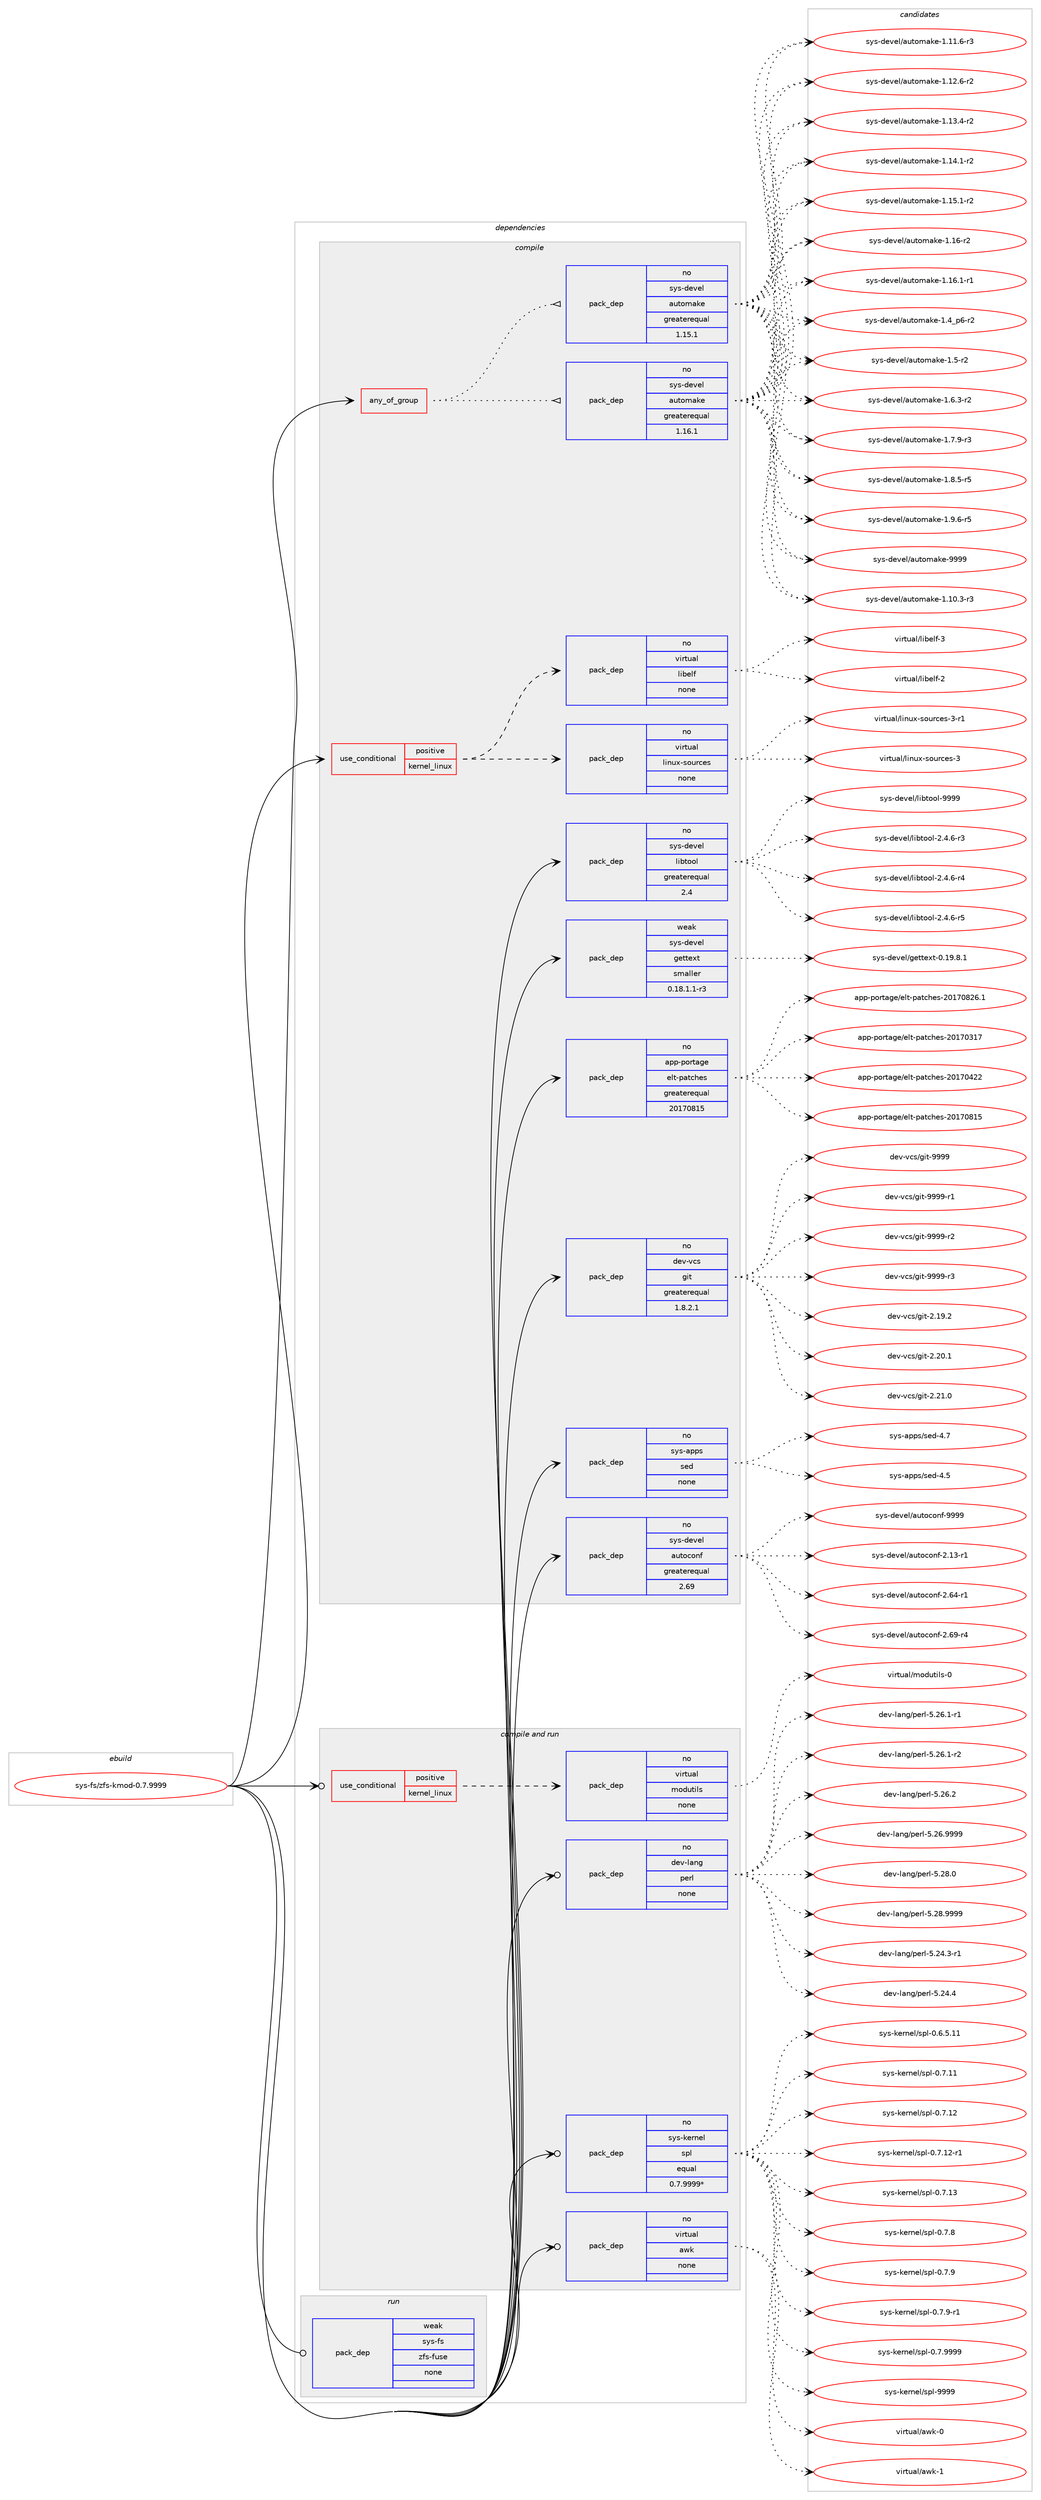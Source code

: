 digraph prolog {

# *************
# Graph options
# *************

newrank=true;
concentrate=true;
compound=true;
graph [rankdir=LR,fontname=Helvetica,fontsize=10,ranksep=1.5];#, ranksep=2.5, nodesep=0.2];
edge  [arrowhead=vee];
node  [fontname=Helvetica,fontsize=10];

# **********
# The ebuild
# **********

subgraph cluster_leftcol {
color=gray;
rank=same;
label=<<i>ebuild</i>>;
id [label="sys-fs/zfs-kmod-0.7.9999", color=red, width=4, href="../sys-fs/zfs-kmod-0.7.9999.svg"];
}

# ****************
# The dependencies
# ****************

subgraph cluster_midcol {
color=gray;
label=<<i>dependencies</i>>;
subgraph cluster_compile {
fillcolor="#eeeeee";
style=filled;
label=<<i>compile</i>>;
subgraph any27553 {
dependency1733912 [label=<<TABLE BORDER="0" CELLBORDER="1" CELLSPACING="0" CELLPADDING="4"><TR><TD CELLPADDING="10">any_of_group</TD></TR></TABLE>>, shape=none, color=red];subgraph pack1244433 {
dependency1733913 [label=<<TABLE BORDER="0" CELLBORDER="1" CELLSPACING="0" CELLPADDING="4" WIDTH="220"><TR><TD ROWSPAN="6" CELLPADDING="30">pack_dep</TD></TR><TR><TD WIDTH="110">no</TD></TR><TR><TD>sys-devel</TD></TR><TR><TD>automake</TD></TR><TR><TD>greaterequal</TD></TR><TR><TD>1.16.1</TD></TR></TABLE>>, shape=none, color=blue];
}
dependency1733912:e -> dependency1733913:w [weight=20,style="dotted",arrowhead="oinv"];
subgraph pack1244434 {
dependency1733914 [label=<<TABLE BORDER="0" CELLBORDER="1" CELLSPACING="0" CELLPADDING="4" WIDTH="220"><TR><TD ROWSPAN="6" CELLPADDING="30">pack_dep</TD></TR><TR><TD WIDTH="110">no</TD></TR><TR><TD>sys-devel</TD></TR><TR><TD>automake</TD></TR><TR><TD>greaterequal</TD></TR><TR><TD>1.15.1</TD></TR></TABLE>>, shape=none, color=blue];
}
dependency1733912:e -> dependency1733914:w [weight=20,style="dotted",arrowhead="oinv"];
}
id:e -> dependency1733912:w [weight=20,style="solid",arrowhead="vee"];
subgraph cond461008 {
dependency1733915 [label=<<TABLE BORDER="0" CELLBORDER="1" CELLSPACING="0" CELLPADDING="4"><TR><TD ROWSPAN="3" CELLPADDING="10">use_conditional</TD></TR><TR><TD>positive</TD></TR><TR><TD>kernel_linux</TD></TR></TABLE>>, shape=none, color=red];
subgraph pack1244435 {
dependency1733916 [label=<<TABLE BORDER="0" CELLBORDER="1" CELLSPACING="0" CELLPADDING="4" WIDTH="220"><TR><TD ROWSPAN="6" CELLPADDING="30">pack_dep</TD></TR><TR><TD WIDTH="110">no</TD></TR><TR><TD>virtual</TD></TR><TR><TD>linux-sources</TD></TR><TR><TD>none</TD></TR><TR><TD></TD></TR></TABLE>>, shape=none, color=blue];
}
dependency1733915:e -> dependency1733916:w [weight=20,style="dashed",arrowhead="vee"];
subgraph pack1244436 {
dependency1733917 [label=<<TABLE BORDER="0" CELLBORDER="1" CELLSPACING="0" CELLPADDING="4" WIDTH="220"><TR><TD ROWSPAN="6" CELLPADDING="30">pack_dep</TD></TR><TR><TD WIDTH="110">no</TD></TR><TR><TD>virtual</TD></TR><TR><TD>libelf</TD></TR><TR><TD>none</TD></TR><TR><TD></TD></TR></TABLE>>, shape=none, color=blue];
}
dependency1733915:e -> dependency1733917:w [weight=20,style="dashed",arrowhead="vee"];
}
id:e -> dependency1733915:w [weight=20,style="solid",arrowhead="vee"];
subgraph pack1244437 {
dependency1733918 [label=<<TABLE BORDER="0" CELLBORDER="1" CELLSPACING="0" CELLPADDING="4" WIDTH="220"><TR><TD ROWSPAN="6" CELLPADDING="30">pack_dep</TD></TR><TR><TD WIDTH="110">no</TD></TR><TR><TD>app-portage</TD></TR><TR><TD>elt-patches</TD></TR><TR><TD>greaterequal</TD></TR><TR><TD>20170815</TD></TR></TABLE>>, shape=none, color=blue];
}
id:e -> dependency1733918:w [weight=20,style="solid",arrowhead="vee"];
subgraph pack1244438 {
dependency1733919 [label=<<TABLE BORDER="0" CELLBORDER="1" CELLSPACING="0" CELLPADDING="4" WIDTH="220"><TR><TD ROWSPAN="6" CELLPADDING="30">pack_dep</TD></TR><TR><TD WIDTH="110">no</TD></TR><TR><TD>dev-vcs</TD></TR><TR><TD>git</TD></TR><TR><TD>greaterequal</TD></TR><TR><TD>1.8.2.1</TD></TR></TABLE>>, shape=none, color=blue];
}
id:e -> dependency1733919:w [weight=20,style="solid",arrowhead="vee"];
subgraph pack1244439 {
dependency1733920 [label=<<TABLE BORDER="0" CELLBORDER="1" CELLSPACING="0" CELLPADDING="4" WIDTH="220"><TR><TD ROWSPAN="6" CELLPADDING="30">pack_dep</TD></TR><TR><TD WIDTH="110">no</TD></TR><TR><TD>sys-apps</TD></TR><TR><TD>sed</TD></TR><TR><TD>none</TD></TR><TR><TD></TD></TR></TABLE>>, shape=none, color=blue];
}
id:e -> dependency1733920:w [weight=20,style="solid",arrowhead="vee"];
subgraph pack1244440 {
dependency1733921 [label=<<TABLE BORDER="0" CELLBORDER="1" CELLSPACING="0" CELLPADDING="4" WIDTH="220"><TR><TD ROWSPAN="6" CELLPADDING="30">pack_dep</TD></TR><TR><TD WIDTH="110">no</TD></TR><TR><TD>sys-devel</TD></TR><TR><TD>autoconf</TD></TR><TR><TD>greaterequal</TD></TR><TR><TD>2.69</TD></TR></TABLE>>, shape=none, color=blue];
}
id:e -> dependency1733921:w [weight=20,style="solid",arrowhead="vee"];
subgraph pack1244441 {
dependency1733922 [label=<<TABLE BORDER="0" CELLBORDER="1" CELLSPACING="0" CELLPADDING="4" WIDTH="220"><TR><TD ROWSPAN="6" CELLPADDING="30">pack_dep</TD></TR><TR><TD WIDTH="110">no</TD></TR><TR><TD>sys-devel</TD></TR><TR><TD>libtool</TD></TR><TR><TD>greaterequal</TD></TR><TR><TD>2.4</TD></TR></TABLE>>, shape=none, color=blue];
}
id:e -> dependency1733922:w [weight=20,style="solid",arrowhead="vee"];
subgraph pack1244442 {
dependency1733923 [label=<<TABLE BORDER="0" CELLBORDER="1" CELLSPACING="0" CELLPADDING="4" WIDTH="220"><TR><TD ROWSPAN="6" CELLPADDING="30">pack_dep</TD></TR><TR><TD WIDTH="110">weak</TD></TR><TR><TD>sys-devel</TD></TR><TR><TD>gettext</TD></TR><TR><TD>smaller</TD></TR><TR><TD>0.18.1.1-r3</TD></TR></TABLE>>, shape=none, color=blue];
}
id:e -> dependency1733923:w [weight=20,style="solid",arrowhead="vee"];
}
subgraph cluster_compileandrun {
fillcolor="#eeeeee";
style=filled;
label=<<i>compile and run</i>>;
subgraph cond461009 {
dependency1733924 [label=<<TABLE BORDER="0" CELLBORDER="1" CELLSPACING="0" CELLPADDING="4"><TR><TD ROWSPAN="3" CELLPADDING="10">use_conditional</TD></TR><TR><TD>positive</TD></TR><TR><TD>kernel_linux</TD></TR></TABLE>>, shape=none, color=red];
subgraph pack1244443 {
dependency1733925 [label=<<TABLE BORDER="0" CELLBORDER="1" CELLSPACING="0" CELLPADDING="4" WIDTH="220"><TR><TD ROWSPAN="6" CELLPADDING="30">pack_dep</TD></TR><TR><TD WIDTH="110">no</TD></TR><TR><TD>virtual</TD></TR><TR><TD>modutils</TD></TR><TR><TD>none</TD></TR><TR><TD></TD></TR></TABLE>>, shape=none, color=blue];
}
dependency1733924:e -> dependency1733925:w [weight=20,style="dashed",arrowhead="vee"];
}
id:e -> dependency1733924:w [weight=20,style="solid",arrowhead="odotvee"];
subgraph pack1244444 {
dependency1733926 [label=<<TABLE BORDER="0" CELLBORDER="1" CELLSPACING="0" CELLPADDING="4" WIDTH="220"><TR><TD ROWSPAN="6" CELLPADDING="30">pack_dep</TD></TR><TR><TD WIDTH="110">no</TD></TR><TR><TD>dev-lang</TD></TR><TR><TD>perl</TD></TR><TR><TD>none</TD></TR><TR><TD></TD></TR></TABLE>>, shape=none, color=blue];
}
id:e -> dependency1733926:w [weight=20,style="solid",arrowhead="odotvee"];
subgraph pack1244445 {
dependency1733927 [label=<<TABLE BORDER="0" CELLBORDER="1" CELLSPACING="0" CELLPADDING="4" WIDTH="220"><TR><TD ROWSPAN="6" CELLPADDING="30">pack_dep</TD></TR><TR><TD WIDTH="110">no</TD></TR><TR><TD>sys-kernel</TD></TR><TR><TD>spl</TD></TR><TR><TD>equal</TD></TR><TR><TD>0.7.9999*</TD></TR></TABLE>>, shape=none, color=blue];
}
id:e -> dependency1733927:w [weight=20,style="solid",arrowhead="odotvee"];
subgraph pack1244446 {
dependency1733928 [label=<<TABLE BORDER="0" CELLBORDER="1" CELLSPACING="0" CELLPADDING="4" WIDTH="220"><TR><TD ROWSPAN="6" CELLPADDING="30">pack_dep</TD></TR><TR><TD WIDTH="110">no</TD></TR><TR><TD>virtual</TD></TR><TR><TD>awk</TD></TR><TR><TD>none</TD></TR><TR><TD></TD></TR></TABLE>>, shape=none, color=blue];
}
id:e -> dependency1733928:w [weight=20,style="solid",arrowhead="odotvee"];
}
subgraph cluster_run {
fillcolor="#eeeeee";
style=filled;
label=<<i>run</i>>;
subgraph pack1244447 {
dependency1733929 [label=<<TABLE BORDER="0" CELLBORDER="1" CELLSPACING="0" CELLPADDING="4" WIDTH="220"><TR><TD ROWSPAN="6" CELLPADDING="30">pack_dep</TD></TR><TR><TD WIDTH="110">weak</TD></TR><TR><TD>sys-fs</TD></TR><TR><TD>zfs-fuse</TD></TR><TR><TD>none</TD></TR><TR><TD></TD></TR></TABLE>>, shape=none, color=blue];
}
id:e -> dependency1733929:w [weight=20,style="solid",arrowhead="odot"];
}
}

# **************
# The candidates
# **************

subgraph cluster_choices {
rank=same;
color=gray;
label=<<i>candidates</i>>;

subgraph choice1244433 {
color=black;
nodesep=1;
choice11512111545100101118101108479711711611110997107101454946494846514511451 [label="sys-devel/automake-1.10.3-r3", color=red, width=4,href="../sys-devel/automake-1.10.3-r3.svg"];
choice11512111545100101118101108479711711611110997107101454946494946544511451 [label="sys-devel/automake-1.11.6-r3", color=red, width=4,href="../sys-devel/automake-1.11.6-r3.svg"];
choice11512111545100101118101108479711711611110997107101454946495046544511450 [label="sys-devel/automake-1.12.6-r2", color=red, width=4,href="../sys-devel/automake-1.12.6-r2.svg"];
choice11512111545100101118101108479711711611110997107101454946495146524511450 [label="sys-devel/automake-1.13.4-r2", color=red, width=4,href="../sys-devel/automake-1.13.4-r2.svg"];
choice11512111545100101118101108479711711611110997107101454946495246494511450 [label="sys-devel/automake-1.14.1-r2", color=red, width=4,href="../sys-devel/automake-1.14.1-r2.svg"];
choice11512111545100101118101108479711711611110997107101454946495346494511450 [label="sys-devel/automake-1.15.1-r2", color=red, width=4,href="../sys-devel/automake-1.15.1-r2.svg"];
choice1151211154510010111810110847971171161111099710710145494649544511450 [label="sys-devel/automake-1.16-r2", color=red, width=4,href="../sys-devel/automake-1.16-r2.svg"];
choice11512111545100101118101108479711711611110997107101454946495446494511449 [label="sys-devel/automake-1.16.1-r1", color=red, width=4,href="../sys-devel/automake-1.16.1-r1.svg"];
choice115121115451001011181011084797117116111109971071014549465295112544511450 [label="sys-devel/automake-1.4_p6-r2", color=red, width=4,href="../sys-devel/automake-1.4_p6-r2.svg"];
choice11512111545100101118101108479711711611110997107101454946534511450 [label="sys-devel/automake-1.5-r2", color=red, width=4,href="../sys-devel/automake-1.5-r2.svg"];
choice115121115451001011181011084797117116111109971071014549465446514511450 [label="sys-devel/automake-1.6.3-r2", color=red, width=4,href="../sys-devel/automake-1.6.3-r2.svg"];
choice115121115451001011181011084797117116111109971071014549465546574511451 [label="sys-devel/automake-1.7.9-r3", color=red, width=4,href="../sys-devel/automake-1.7.9-r3.svg"];
choice115121115451001011181011084797117116111109971071014549465646534511453 [label="sys-devel/automake-1.8.5-r5", color=red, width=4,href="../sys-devel/automake-1.8.5-r5.svg"];
choice115121115451001011181011084797117116111109971071014549465746544511453 [label="sys-devel/automake-1.9.6-r5", color=red, width=4,href="../sys-devel/automake-1.9.6-r5.svg"];
choice115121115451001011181011084797117116111109971071014557575757 [label="sys-devel/automake-9999", color=red, width=4,href="../sys-devel/automake-9999.svg"];
dependency1733913:e -> choice11512111545100101118101108479711711611110997107101454946494846514511451:w [style=dotted,weight="100"];
dependency1733913:e -> choice11512111545100101118101108479711711611110997107101454946494946544511451:w [style=dotted,weight="100"];
dependency1733913:e -> choice11512111545100101118101108479711711611110997107101454946495046544511450:w [style=dotted,weight="100"];
dependency1733913:e -> choice11512111545100101118101108479711711611110997107101454946495146524511450:w [style=dotted,weight="100"];
dependency1733913:e -> choice11512111545100101118101108479711711611110997107101454946495246494511450:w [style=dotted,weight="100"];
dependency1733913:e -> choice11512111545100101118101108479711711611110997107101454946495346494511450:w [style=dotted,weight="100"];
dependency1733913:e -> choice1151211154510010111810110847971171161111099710710145494649544511450:w [style=dotted,weight="100"];
dependency1733913:e -> choice11512111545100101118101108479711711611110997107101454946495446494511449:w [style=dotted,weight="100"];
dependency1733913:e -> choice115121115451001011181011084797117116111109971071014549465295112544511450:w [style=dotted,weight="100"];
dependency1733913:e -> choice11512111545100101118101108479711711611110997107101454946534511450:w [style=dotted,weight="100"];
dependency1733913:e -> choice115121115451001011181011084797117116111109971071014549465446514511450:w [style=dotted,weight="100"];
dependency1733913:e -> choice115121115451001011181011084797117116111109971071014549465546574511451:w [style=dotted,weight="100"];
dependency1733913:e -> choice115121115451001011181011084797117116111109971071014549465646534511453:w [style=dotted,weight="100"];
dependency1733913:e -> choice115121115451001011181011084797117116111109971071014549465746544511453:w [style=dotted,weight="100"];
dependency1733913:e -> choice115121115451001011181011084797117116111109971071014557575757:w [style=dotted,weight="100"];
}
subgraph choice1244434 {
color=black;
nodesep=1;
choice11512111545100101118101108479711711611110997107101454946494846514511451 [label="sys-devel/automake-1.10.3-r3", color=red, width=4,href="../sys-devel/automake-1.10.3-r3.svg"];
choice11512111545100101118101108479711711611110997107101454946494946544511451 [label="sys-devel/automake-1.11.6-r3", color=red, width=4,href="../sys-devel/automake-1.11.6-r3.svg"];
choice11512111545100101118101108479711711611110997107101454946495046544511450 [label="sys-devel/automake-1.12.6-r2", color=red, width=4,href="../sys-devel/automake-1.12.6-r2.svg"];
choice11512111545100101118101108479711711611110997107101454946495146524511450 [label="sys-devel/automake-1.13.4-r2", color=red, width=4,href="../sys-devel/automake-1.13.4-r2.svg"];
choice11512111545100101118101108479711711611110997107101454946495246494511450 [label="sys-devel/automake-1.14.1-r2", color=red, width=4,href="../sys-devel/automake-1.14.1-r2.svg"];
choice11512111545100101118101108479711711611110997107101454946495346494511450 [label="sys-devel/automake-1.15.1-r2", color=red, width=4,href="../sys-devel/automake-1.15.1-r2.svg"];
choice1151211154510010111810110847971171161111099710710145494649544511450 [label="sys-devel/automake-1.16-r2", color=red, width=4,href="../sys-devel/automake-1.16-r2.svg"];
choice11512111545100101118101108479711711611110997107101454946495446494511449 [label="sys-devel/automake-1.16.1-r1", color=red, width=4,href="../sys-devel/automake-1.16.1-r1.svg"];
choice115121115451001011181011084797117116111109971071014549465295112544511450 [label="sys-devel/automake-1.4_p6-r2", color=red, width=4,href="../sys-devel/automake-1.4_p6-r2.svg"];
choice11512111545100101118101108479711711611110997107101454946534511450 [label="sys-devel/automake-1.5-r2", color=red, width=4,href="../sys-devel/automake-1.5-r2.svg"];
choice115121115451001011181011084797117116111109971071014549465446514511450 [label="sys-devel/automake-1.6.3-r2", color=red, width=4,href="../sys-devel/automake-1.6.3-r2.svg"];
choice115121115451001011181011084797117116111109971071014549465546574511451 [label="sys-devel/automake-1.7.9-r3", color=red, width=4,href="../sys-devel/automake-1.7.9-r3.svg"];
choice115121115451001011181011084797117116111109971071014549465646534511453 [label="sys-devel/automake-1.8.5-r5", color=red, width=4,href="../sys-devel/automake-1.8.5-r5.svg"];
choice115121115451001011181011084797117116111109971071014549465746544511453 [label="sys-devel/automake-1.9.6-r5", color=red, width=4,href="../sys-devel/automake-1.9.6-r5.svg"];
choice115121115451001011181011084797117116111109971071014557575757 [label="sys-devel/automake-9999", color=red, width=4,href="../sys-devel/automake-9999.svg"];
dependency1733914:e -> choice11512111545100101118101108479711711611110997107101454946494846514511451:w [style=dotted,weight="100"];
dependency1733914:e -> choice11512111545100101118101108479711711611110997107101454946494946544511451:w [style=dotted,weight="100"];
dependency1733914:e -> choice11512111545100101118101108479711711611110997107101454946495046544511450:w [style=dotted,weight="100"];
dependency1733914:e -> choice11512111545100101118101108479711711611110997107101454946495146524511450:w [style=dotted,weight="100"];
dependency1733914:e -> choice11512111545100101118101108479711711611110997107101454946495246494511450:w [style=dotted,weight="100"];
dependency1733914:e -> choice11512111545100101118101108479711711611110997107101454946495346494511450:w [style=dotted,weight="100"];
dependency1733914:e -> choice1151211154510010111810110847971171161111099710710145494649544511450:w [style=dotted,weight="100"];
dependency1733914:e -> choice11512111545100101118101108479711711611110997107101454946495446494511449:w [style=dotted,weight="100"];
dependency1733914:e -> choice115121115451001011181011084797117116111109971071014549465295112544511450:w [style=dotted,weight="100"];
dependency1733914:e -> choice11512111545100101118101108479711711611110997107101454946534511450:w [style=dotted,weight="100"];
dependency1733914:e -> choice115121115451001011181011084797117116111109971071014549465446514511450:w [style=dotted,weight="100"];
dependency1733914:e -> choice115121115451001011181011084797117116111109971071014549465546574511451:w [style=dotted,weight="100"];
dependency1733914:e -> choice115121115451001011181011084797117116111109971071014549465646534511453:w [style=dotted,weight="100"];
dependency1733914:e -> choice115121115451001011181011084797117116111109971071014549465746544511453:w [style=dotted,weight="100"];
dependency1733914:e -> choice115121115451001011181011084797117116111109971071014557575757:w [style=dotted,weight="100"];
}
subgraph choice1244435 {
color=black;
nodesep=1;
choice118105114116117971084710810511011712045115111117114991011154551 [label="virtual/linux-sources-3", color=red, width=4,href="../virtual/linux-sources-3.svg"];
choice1181051141161179710847108105110117120451151111171149910111545514511449 [label="virtual/linux-sources-3-r1", color=red, width=4,href="../virtual/linux-sources-3-r1.svg"];
dependency1733916:e -> choice118105114116117971084710810511011712045115111117114991011154551:w [style=dotted,weight="100"];
dependency1733916:e -> choice1181051141161179710847108105110117120451151111171149910111545514511449:w [style=dotted,weight="100"];
}
subgraph choice1244436 {
color=black;
nodesep=1;
choice1181051141161179710847108105981011081024550 [label="virtual/libelf-2", color=red, width=4,href="../virtual/libelf-2.svg"];
choice1181051141161179710847108105981011081024551 [label="virtual/libelf-3", color=red, width=4,href="../virtual/libelf-3.svg"];
dependency1733917:e -> choice1181051141161179710847108105981011081024550:w [style=dotted,weight="100"];
dependency1733917:e -> choice1181051141161179710847108105981011081024551:w [style=dotted,weight="100"];
}
subgraph choice1244437 {
color=black;
nodesep=1;
choice97112112451121111141169710310147101108116451129711699104101115455048495548514955 [label="app-portage/elt-patches-20170317", color=red, width=4,href="../app-portage/elt-patches-20170317.svg"];
choice97112112451121111141169710310147101108116451129711699104101115455048495548525050 [label="app-portage/elt-patches-20170422", color=red, width=4,href="../app-portage/elt-patches-20170422.svg"];
choice97112112451121111141169710310147101108116451129711699104101115455048495548564953 [label="app-portage/elt-patches-20170815", color=red, width=4,href="../app-portage/elt-patches-20170815.svg"];
choice971121124511211111411697103101471011081164511297116991041011154550484955485650544649 [label="app-portage/elt-patches-20170826.1", color=red, width=4,href="../app-portage/elt-patches-20170826.1.svg"];
dependency1733918:e -> choice97112112451121111141169710310147101108116451129711699104101115455048495548514955:w [style=dotted,weight="100"];
dependency1733918:e -> choice97112112451121111141169710310147101108116451129711699104101115455048495548525050:w [style=dotted,weight="100"];
dependency1733918:e -> choice97112112451121111141169710310147101108116451129711699104101115455048495548564953:w [style=dotted,weight="100"];
dependency1733918:e -> choice971121124511211111411697103101471011081164511297116991041011154550484955485650544649:w [style=dotted,weight="100"];
}
subgraph choice1244438 {
color=black;
nodesep=1;
choice10010111845118991154710310511645504649574650 [label="dev-vcs/git-2.19.2", color=red, width=4,href="../dev-vcs/git-2.19.2.svg"];
choice10010111845118991154710310511645504650484649 [label="dev-vcs/git-2.20.1", color=red, width=4,href="../dev-vcs/git-2.20.1.svg"];
choice10010111845118991154710310511645504650494648 [label="dev-vcs/git-2.21.0", color=red, width=4,href="../dev-vcs/git-2.21.0.svg"];
choice1001011184511899115471031051164557575757 [label="dev-vcs/git-9999", color=red, width=4,href="../dev-vcs/git-9999.svg"];
choice10010111845118991154710310511645575757574511449 [label="dev-vcs/git-9999-r1", color=red, width=4,href="../dev-vcs/git-9999-r1.svg"];
choice10010111845118991154710310511645575757574511450 [label="dev-vcs/git-9999-r2", color=red, width=4,href="../dev-vcs/git-9999-r2.svg"];
choice10010111845118991154710310511645575757574511451 [label="dev-vcs/git-9999-r3", color=red, width=4,href="../dev-vcs/git-9999-r3.svg"];
dependency1733919:e -> choice10010111845118991154710310511645504649574650:w [style=dotted,weight="100"];
dependency1733919:e -> choice10010111845118991154710310511645504650484649:w [style=dotted,weight="100"];
dependency1733919:e -> choice10010111845118991154710310511645504650494648:w [style=dotted,weight="100"];
dependency1733919:e -> choice1001011184511899115471031051164557575757:w [style=dotted,weight="100"];
dependency1733919:e -> choice10010111845118991154710310511645575757574511449:w [style=dotted,weight="100"];
dependency1733919:e -> choice10010111845118991154710310511645575757574511450:w [style=dotted,weight="100"];
dependency1733919:e -> choice10010111845118991154710310511645575757574511451:w [style=dotted,weight="100"];
}
subgraph choice1244439 {
color=black;
nodesep=1;
choice11512111545971121121154711510110045524653 [label="sys-apps/sed-4.5", color=red, width=4,href="../sys-apps/sed-4.5.svg"];
choice11512111545971121121154711510110045524655 [label="sys-apps/sed-4.7", color=red, width=4,href="../sys-apps/sed-4.7.svg"];
dependency1733920:e -> choice11512111545971121121154711510110045524653:w [style=dotted,weight="100"];
dependency1733920:e -> choice11512111545971121121154711510110045524655:w [style=dotted,weight="100"];
}
subgraph choice1244440 {
color=black;
nodesep=1;
choice1151211154510010111810110847971171161119911111010245504649514511449 [label="sys-devel/autoconf-2.13-r1", color=red, width=4,href="../sys-devel/autoconf-2.13-r1.svg"];
choice1151211154510010111810110847971171161119911111010245504654524511449 [label="sys-devel/autoconf-2.64-r1", color=red, width=4,href="../sys-devel/autoconf-2.64-r1.svg"];
choice1151211154510010111810110847971171161119911111010245504654574511452 [label="sys-devel/autoconf-2.69-r4", color=red, width=4,href="../sys-devel/autoconf-2.69-r4.svg"];
choice115121115451001011181011084797117116111991111101024557575757 [label="sys-devel/autoconf-9999", color=red, width=4,href="../sys-devel/autoconf-9999.svg"];
dependency1733921:e -> choice1151211154510010111810110847971171161119911111010245504649514511449:w [style=dotted,weight="100"];
dependency1733921:e -> choice1151211154510010111810110847971171161119911111010245504654524511449:w [style=dotted,weight="100"];
dependency1733921:e -> choice1151211154510010111810110847971171161119911111010245504654574511452:w [style=dotted,weight="100"];
dependency1733921:e -> choice115121115451001011181011084797117116111991111101024557575757:w [style=dotted,weight="100"];
}
subgraph choice1244441 {
color=black;
nodesep=1;
choice1151211154510010111810110847108105981161111111084550465246544511451 [label="sys-devel/libtool-2.4.6-r3", color=red, width=4,href="../sys-devel/libtool-2.4.6-r3.svg"];
choice1151211154510010111810110847108105981161111111084550465246544511452 [label="sys-devel/libtool-2.4.6-r4", color=red, width=4,href="../sys-devel/libtool-2.4.6-r4.svg"];
choice1151211154510010111810110847108105981161111111084550465246544511453 [label="sys-devel/libtool-2.4.6-r5", color=red, width=4,href="../sys-devel/libtool-2.4.6-r5.svg"];
choice1151211154510010111810110847108105981161111111084557575757 [label="sys-devel/libtool-9999", color=red, width=4,href="../sys-devel/libtool-9999.svg"];
dependency1733922:e -> choice1151211154510010111810110847108105981161111111084550465246544511451:w [style=dotted,weight="100"];
dependency1733922:e -> choice1151211154510010111810110847108105981161111111084550465246544511452:w [style=dotted,weight="100"];
dependency1733922:e -> choice1151211154510010111810110847108105981161111111084550465246544511453:w [style=dotted,weight="100"];
dependency1733922:e -> choice1151211154510010111810110847108105981161111111084557575757:w [style=dotted,weight="100"];
}
subgraph choice1244442 {
color=black;
nodesep=1;
choice1151211154510010111810110847103101116116101120116454846495746564649 [label="sys-devel/gettext-0.19.8.1", color=red, width=4,href="../sys-devel/gettext-0.19.8.1.svg"];
dependency1733923:e -> choice1151211154510010111810110847103101116116101120116454846495746564649:w [style=dotted,weight="100"];
}
subgraph choice1244443 {
color=black;
nodesep=1;
choice11810511411611797108471091111001171161051081154548 [label="virtual/modutils-0", color=red, width=4,href="../virtual/modutils-0.svg"];
dependency1733925:e -> choice11810511411611797108471091111001171161051081154548:w [style=dotted,weight="100"];
}
subgraph choice1244444 {
color=black;
nodesep=1;
choice100101118451089711010347112101114108455346505246514511449 [label="dev-lang/perl-5.24.3-r1", color=red, width=4,href="../dev-lang/perl-5.24.3-r1.svg"];
choice10010111845108971101034711210111410845534650524652 [label="dev-lang/perl-5.24.4", color=red, width=4,href="../dev-lang/perl-5.24.4.svg"];
choice100101118451089711010347112101114108455346505446494511449 [label="dev-lang/perl-5.26.1-r1", color=red, width=4,href="../dev-lang/perl-5.26.1-r1.svg"];
choice100101118451089711010347112101114108455346505446494511450 [label="dev-lang/perl-5.26.1-r2", color=red, width=4,href="../dev-lang/perl-5.26.1-r2.svg"];
choice10010111845108971101034711210111410845534650544650 [label="dev-lang/perl-5.26.2", color=red, width=4,href="../dev-lang/perl-5.26.2.svg"];
choice10010111845108971101034711210111410845534650544657575757 [label="dev-lang/perl-5.26.9999", color=red, width=4,href="../dev-lang/perl-5.26.9999.svg"];
choice10010111845108971101034711210111410845534650564648 [label="dev-lang/perl-5.28.0", color=red, width=4,href="../dev-lang/perl-5.28.0.svg"];
choice10010111845108971101034711210111410845534650564657575757 [label="dev-lang/perl-5.28.9999", color=red, width=4,href="../dev-lang/perl-5.28.9999.svg"];
dependency1733926:e -> choice100101118451089711010347112101114108455346505246514511449:w [style=dotted,weight="100"];
dependency1733926:e -> choice10010111845108971101034711210111410845534650524652:w [style=dotted,weight="100"];
dependency1733926:e -> choice100101118451089711010347112101114108455346505446494511449:w [style=dotted,weight="100"];
dependency1733926:e -> choice100101118451089711010347112101114108455346505446494511450:w [style=dotted,weight="100"];
dependency1733926:e -> choice10010111845108971101034711210111410845534650544650:w [style=dotted,weight="100"];
dependency1733926:e -> choice10010111845108971101034711210111410845534650544657575757:w [style=dotted,weight="100"];
dependency1733926:e -> choice10010111845108971101034711210111410845534650564648:w [style=dotted,weight="100"];
dependency1733926:e -> choice10010111845108971101034711210111410845534650564657575757:w [style=dotted,weight="100"];
}
subgraph choice1244445 {
color=black;
nodesep=1;
choice1151211154510710111411010110847115112108454846544653464949 [label="sys-kernel/spl-0.6.5.11", color=red, width=4,href="../sys-kernel/spl-0.6.5.11.svg"];
choice115121115451071011141101011084711511210845484655464949 [label="sys-kernel/spl-0.7.11", color=red, width=4,href="../sys-kernel/spl-0.7.11.svg"];
choice115121115451071011141101011084711511210845484655464950 [label="sys-kernel/spl-0.7.12", color=red, width=4,href="../sys-kernel/spl-0.7.12.svg"];
choice1151211154510710111411010110847115112108454846554649504511449 [label="sys-kernel/spl-0.7.12-r1", color=red, width=4,href="../sys-kernel/spl-0.7.12-r1.svg"];
choice115121115451071011141101011084711511210845484655464951 [label="sys-kernel/spl-0.7.13", color=red, width=4,href="../sys-kernel/spl-0.7.13.svg"];
choice1151211154510710111411010110847115112108454846554656 [label="sys-kernel/spl-0.7.8", color=red, width=4,href="../sys-kernel/spl-0.7.8.svg"];
choice1151211154510710111411010110847115112108454846554657 [label="sys-kernel/spl-0.7.9", color=red, width=4,href="../sys-kernel/spl-0.7.9.svg"];
choice11512111545107101114110101108471151121084548465546574511449 [label="sys-kernel/spl-0.7.9-r1", color=red, width=4,href="../sys-kernel/spl-0.7.9-r1.svg"];
choice1151211154510710111411010110847115112108454846554657575757 [label="sys-kernel/spl-0.7.9999", color=red, width=4,href="../sys-kernel/spl-0.7.9999.svg"];
choice11512111545107101114110101108471151121084557575757 [label="sys-kernel/spl-9999", color=red, width=4,href="../sys-kernel/spl-9999.svg"];
dependency1733927:e -> choice1151211154510710111411010110847115112108454846544653464949:w [style=dotted,weight="100"];
dependency1733927:e -> choice115121115451071011141101011084711511210845484655464949:w [style=dotted,weight="100"];
dependency1733927:e -> choice115121115451071011141101011084711511210845484655464950:w [style=dotted,weight="100"];
dependency1733927:e -> choice1151211154510710111411010110847115112108454846554649504511449:w [style=dotted,weight="100"];
dependency1733927:e -> choice115121115451071011141101011084711511210845484655464951:w [style=dotted,weight="100"];
dependency1733927:e -> choice1151211154510710111411010110847115112108454846554656:w [style=dotted,weight="100"];
dependency1733927:e -> choice1151211154510710111411010110847115112108454846554657:w [style=dotted,weight="100"];
dependency1733927:e -> choice11512111545107101114110101108471151121084548465546574511449:w [style=dotted,weight="100"];
dependency1733927:e -> choice1151211154510710111411010110847115112108454846554657575757:w [style=dotted,weight="100"];
dependency1733927:e -> choice11512111545107101114110101108471151121084557575757:w [style=dotted,weight="100"];
}
subgraph choice1244446 {
color=black;
nodesep=1;
choice1181051141161179710847971191074548 [label="virtual/awk-0", color=red, width=4,href="../virtual/awk-0.svg"];
choice1181051141161179710847971191074549 [label="virtual/awk-1", color=red, width=4,href="../virtual/awk-1.svg"];
dependency1733928:e -> choice1181051141161179710847971191074548:w [style=dotted,weight="100"];
dependency1733928:e -> choice1181051141161179710847971191074549:w [style=dotted,weight="100"];
}
subgraph choice1244447 {
color=black;
nodesep=1;
}
}

}
